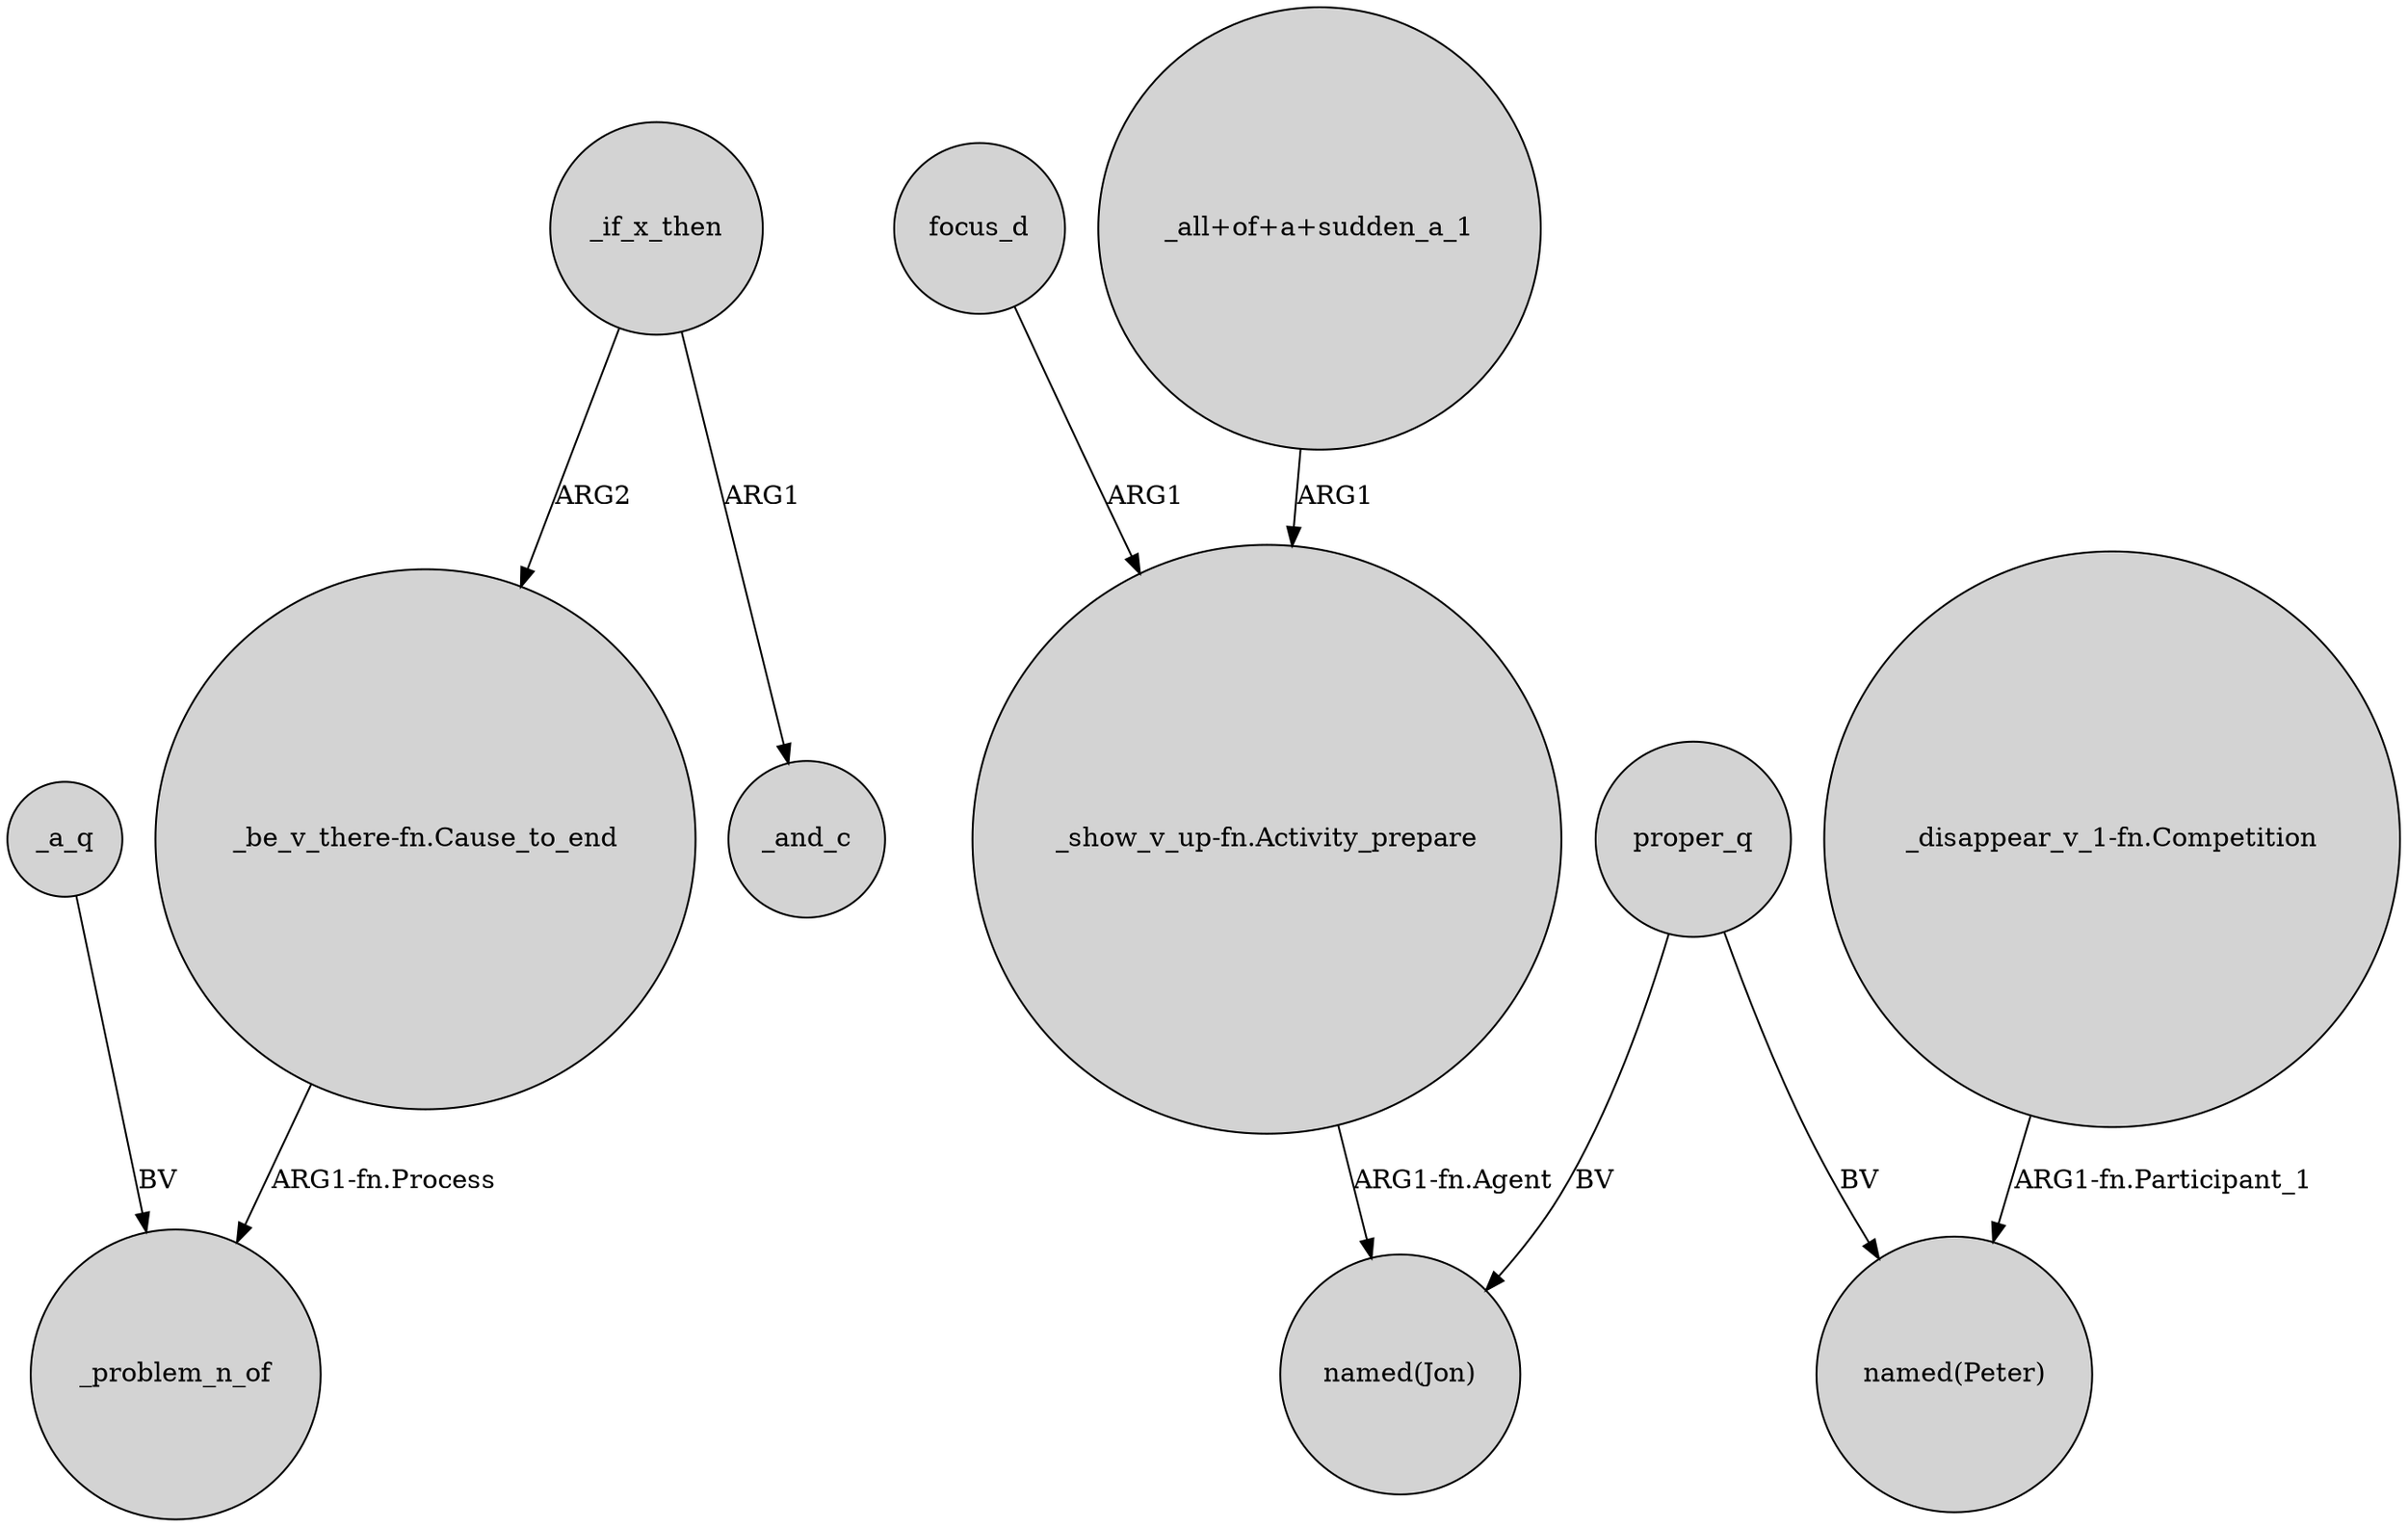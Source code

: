 digraph {
	node [shape=circle style=filled]
	_a_q -> _problem_n_of [label=BV]
	focus_d -> "_show_v_up-fn.Activity_prepare" [label=ARG1]
	_if_x_then -> "_be_v_there-fn.Cause_to_end" [label=ARG2]
	_if_x_then -> _and_c [label=ARG1]
	"_disappear_v_1-fn.Competition" -> "named(Peter)" [label="ARG1-fn.Participant_1"]
	"_be_v_there-fn.Cause_to_end" -> _problem_n_of [label="ARG1-fn.Process"]
	"_show_v_up-fn.Activity_prepare" -> "named(Jon)" [label="ARG1-fn.Agent"]
	proper_q -> "named(Peter)" [label=BV]
	"_all+of+a+sudden_a_1" -> "_show_v_up-fn.Activity_prepare" [label=ARG1]
	proper_q -> "named(Jon)" [label=BV]
}
